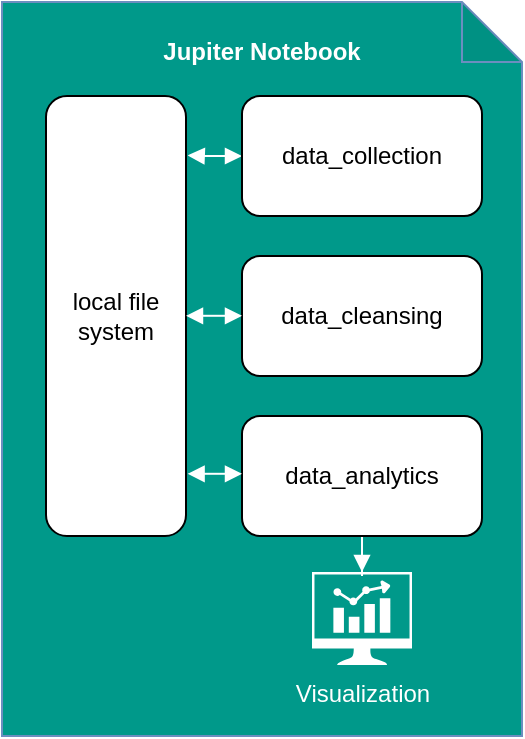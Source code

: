 <mxfile version="23.1.2" type="github">
  <diagram name="Seite-1" id="6xaDlkBND-Z9a0DsL5Lj">
    <mxGraphModel dx="830" dy="442" grid="1" gridSize="10" guides="1" tooltips="1" connect="1" arrows="1" fold="1" page="1" pageScale="1" pageWidth="827" pageHeight="1169" math="0" shadow="0">
      <root>
        <mxCell id="0" />
        <mxCell id="1" parent="0" />
        <mxCell id="KtGIijuRkzR_cSvOx2hp-1" value="&lt;p style=&quot;line-height: 110%;&quot;&gt;Jupiter Notebook&lt;/p&gt;" style="shape=note;whiteSpace=wrap;html=1;backgroundOutline=1;darkOpacity=0.05;fillColor=#00998A;strokeColor=#6c8ebf;verticalAlign=top;fontStyle=1;fontColor=#FFFFFF;" vertex="1" parent="1">
          <mxGeometry x="170" y="203" width="260" height="367" as="geometry" />
        </mxCell>
        <mxCell id="KtGIijuRkzR_cSvOx2hp-6" style="edgeStyle=orthogonalEdgeStyle;rounded=0;orthogonalLoop=1;jettySize=auto;html=1;entryX=1.012;entryY=0.135;entryDx=0;entryDy=0;entryPerimeter=0;strokeColor=#FFFFFF;endArrow=block;endFill=1;startArrow=block;startFill=1;" edge="1" parent="1" source="KtGIijuRkzR_cSvOx2hp-2" target="KtGIijuRkzR_cSvOx2hp-5">
          <mxGeometry relative="1" as="geometry" />
        </mxCell>
        <mxCell id="KtGIijuRkzR_cSvOx2hp-2" value="data_collection" style="rounded=1;whiteSpace=wrap;html=1;" vertex="1" parent="1">
          <mxGeometry x="290" y="250" width="120" height="60" as="geometry" />
        </mxCell>
        <mxCell id="KtGIijuRkzR_cSvOx2hp-3" value="data_cleansing" style="rounded=1;whiteSpace=wrap;html=1;" vertex="1" parent="1">
          <mxGeometry x="290" y="330" width="120" height="60" as="geometry" />
        </mxCell>
        <mxCell id="KtGIijuRkzR_cSvOx2hp-12" value="" style="edgeStyle=orthogonalEdgeStyle;rounded=0;orthogonalLoop=1;jettySize=auto;html=1;strokeColor=#FFFFFF;endArrow=block;endFill=1;startArrow=none;startFill=0;" edge="1" parent="1" source="KtGIijuRkzR_cSvOx2hp-4" target="KtGIijuRkzR_cSvOx2hp-11">
          <mxGeometry relative="1" as="geometry" />
        </mxCell>
        <mxCell id="KtGIijuRkzR_cSvOx2hp-4" value="data_analytics" style="rounded=1;whiteSpace=wrap;html=1;" vertex="1" parent="1">
          <mxGeometry x="290" y="410" width="120" height="60" as="geometry" />
        </mxCell>
        <mxCell id="KtGIijuRkzR_cSvOx2hp-5" value="local file system" style="rounded=1;whiteSpace=wrap;html=1;" vertex="1" parent="1">
          <mxGeometry x="192" y="250" width="70" height="220" as="geometry" />
        </mxCell>
        <mxCell id="KtGIijuRkzR_cSvOx2hp-7" style="edgeStyle=orthogonalEdgeStyle;rounded=0;orthogonalLoop=1;jettySize=auto;html=1;entryX=1;entryY=0.5;entryDx=0;entryDy=0;endArrow=block;endFill=1;startArrow=block;startFill=1;strokeColor=#FFFFFF;" edge="1" parent="1" target="KtGIijuRkzR_cSvOx2hp-5">
          <mxGeometry relative="1" as="geometry">
            <mxPoint x="290" y="359.89" as="sourcePoint" />
            <mxPoint x="271" y="359.89" as="targetPoint" />
          </mxGeometry>
        </mxCell>
        <mxCell id="KtGIijuRkzR_cSvOx2hp-10" style="edgeStyle=orthogonalEdgeStyle;rounded=0;orthogonalLoop=1;jettySize=auto;html=1;entryX=1.011;entryY=0.86;entryDx=0;entryDy=0;entryPerimeter=0;startArrow=block;startFill=1;strokeColor=#FFFFFF;endArrow=block;endFill=1;" edge="1" parent="1" target="KtGIijuRkzR_cSvOx2hp-5">
          <mxGeometry relative="1" as="geometry">
            <mxPoint x="290" y="438.89" as="sourcePoint" />
            <mxPoint x="271" y="438.89" as="targetPoint" />
          </mxGeometry>
        </mxCell>
        <mxCell id="KtGIijuRkzR_cSvOx2hp-11" value="Visualization" style="sketch=0;pointerEvents=1;shadow=0;dashed=0;html=1;strokeColor=none;fillColor=#ffffff;aspect=fixed;labelPosition=center;verticalLabelPosition=bottom;verticalAlign=top;align=center;outlineConnect=0;shape=mxgraph.vvd.nsx_dashboard;fontColor=#FFFFFF;" vertex="1" parent="1">
          <mxGeometry x="325" y="488" width="50" height="46.5" as="geometry" />
        </mxCell>
      </root>
    </mxGraphModel>
  </diagram>
</mxfile>
